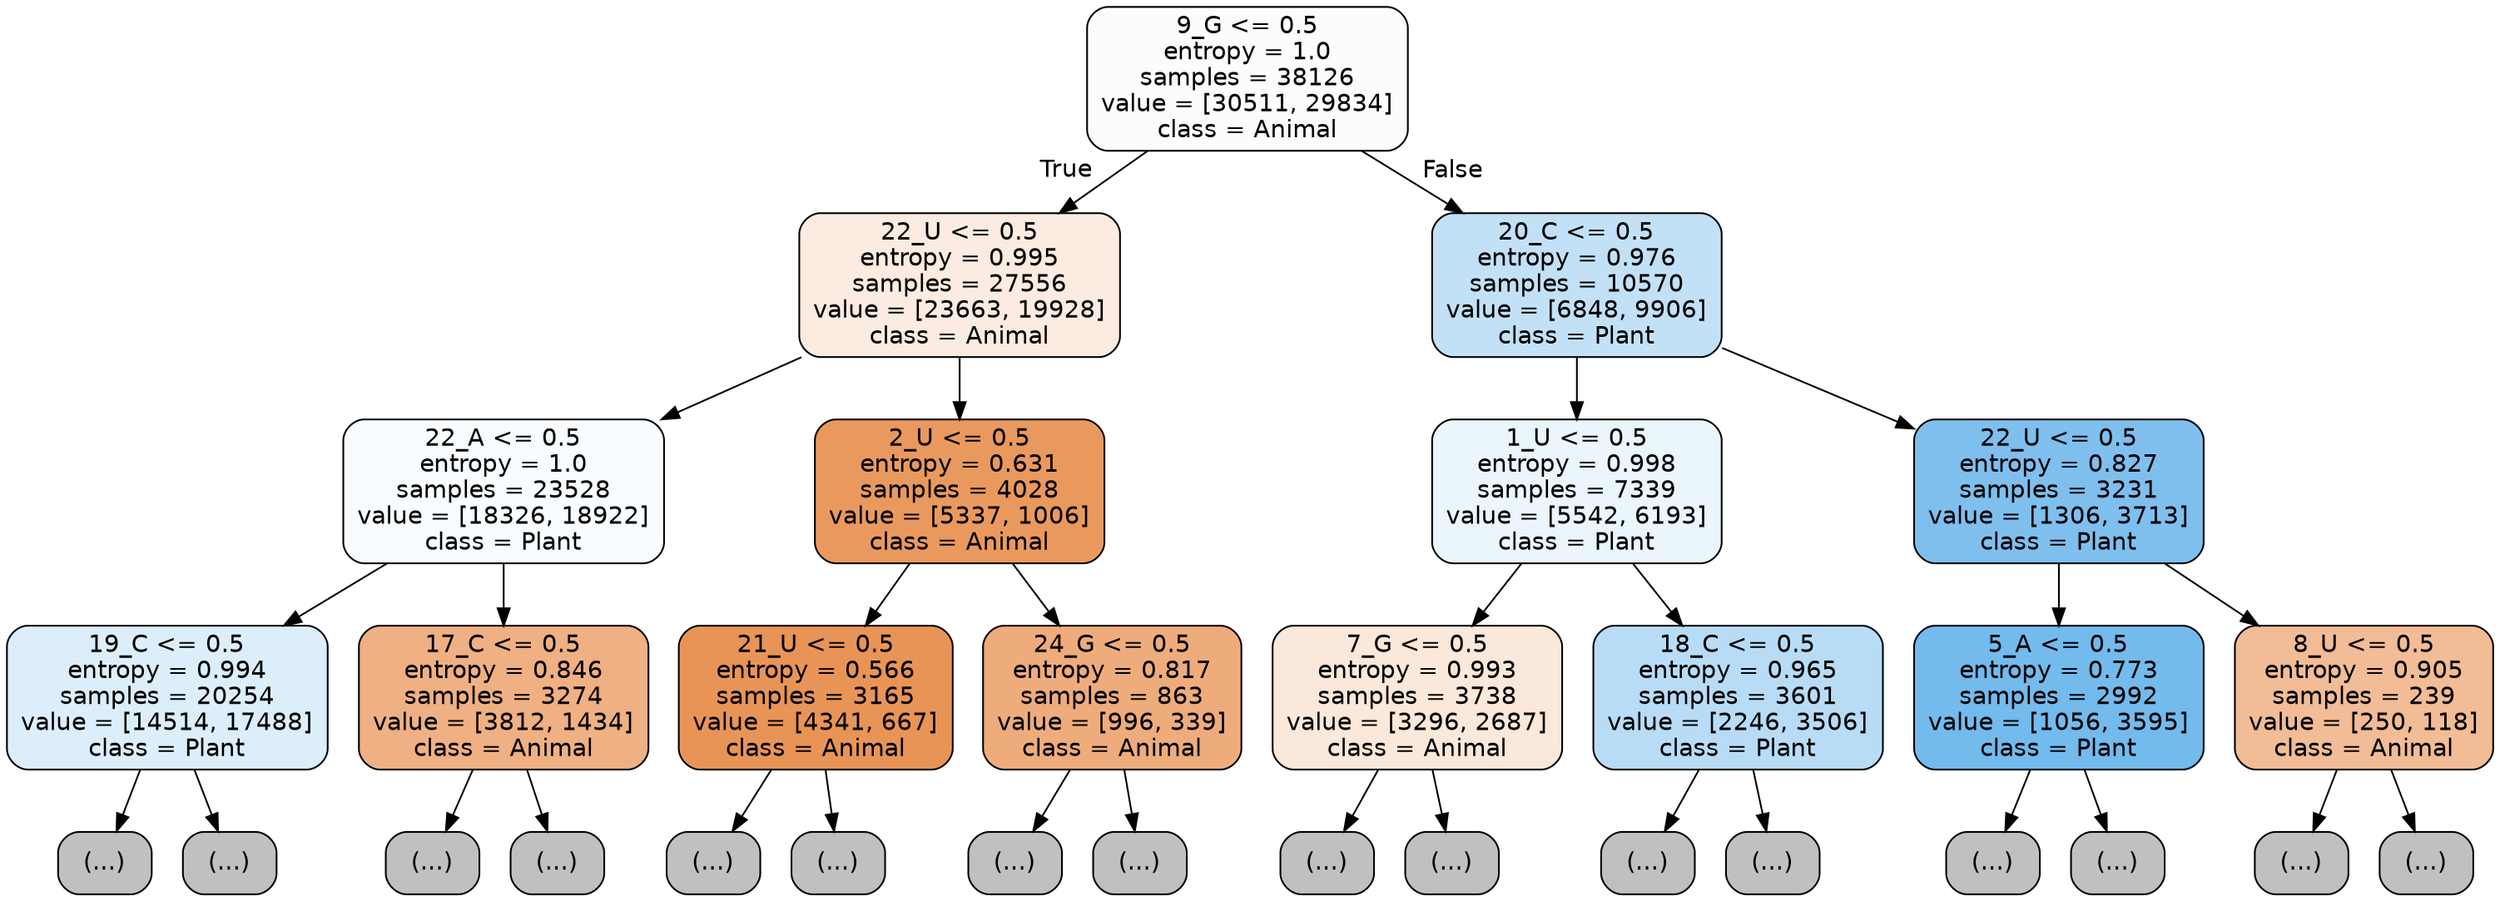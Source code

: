 digraph Tree {
node [shape=box, style="filled, rounded", color="black", fontname="helvetica"] ;
edge [fontname="helvetica"] ;
0 [label="9_G <= 0.5\nentropy = 1.0\nsamples = 38126\nvalue = [30511, 29834]\nclass = Animal", fillcolor="#fefcfb"] ;
1 [label="22_U <= 0.5\nentropy = 0.995\nsamples = 27556\nvalue = [23663, 19928]\nclass = Animal", fillcolor="#fbebe0"] ;
0 -> 1 [labeldistance=2.5, labelangle=45, headlabel="True"] ;
2 [label="22_A <= 0.5\nentropy = 1.0\nsamples = 23528\nvalue = [18326, 18922]\nclass = Plant", fillcolor="#f9fcfe"] ;
1 -> 2 ;
3 [label="19_C <= 0.5\nentropy = 0.994\nsamples = 20254\nvalue = [14514, 17488]\nclass = Plant", fillcolor="#ddeefb"] ;
2 -> 3 ;
4 [label="(...)", fillcolor="#C0C0C0"] ;
3 -> 4 ;
7183 [label="(...)", fillcolor="#C0C0C0"] ;
3 -> 7183 ;
9526 [label="17_C <= 0.5\nentropy = 0.846\nsamples = 3274\nvalue = [3812, 1434]\nclass = Animal", fillcolor="#efb083"] ;
2 -> 9526 ;
9527 [label="(...)", fillcolor="#C0C0C0"] ;
9526 -> 9527 ;
10624 [label="(...)", fillcolor="#C0C0C0"] ;
9526 -> 10624 ;
10929 [label="2_U <= 0.5\nentropy = 0.631\nsamples = 4028\nvalue = [5337, 1006]\nclass = Animal", fillcolor="#ea995e"] ;
1 -> 10929 ;
10930 [label="21_U <= 0.5\nentropy = 0.566\nsamples = 3165\nvalue = [4341, 667]\nclass = Animal", fillcolor="#e99457"] ;
10929 -> 10930 ;
10931 [label="(...)", fillcolor="#C0C0C0"] ;
10930 -> 10931 ;
11736 [label="(...)", fillcolor="#C0C0C0"] ;
10930 -> 11736 ;
12003 [label="24_G <= 0.5\nentropy = 0.817\nsamples = 863\nvalue = [996, 339]\nclass = Animal", fillcolor="#eeac7c"] ;
10929 -> 12003 ;
12004 [label="(...)", fillcolor="#C0C0C0"] ;
12003 -> 12004 ;
12401 [label="(...)", fillcolor="#C0C0C0"] ;
12003 -> 12401 ;
12410 [label="20_C <= 0.5\nentropy = 0.976\nsamples = 10570\nvalue = [6848, 9906]\nclass = Plant", fillcolor="#c2e1f7"] ;
0 -> 12410 [labeldistance=2.5, labelangle=-45, headlabel="False"] ;
12411 [label="1_U <= 0.5\nentropy = 0.998\nsamples = 7339\nvalue = [5542, 6193]\nclass = Plant", fillcolor="#eaf5fc"] ;
12410 -> 12411 ;
12412 [label="7_G <= 0.5\nentropy = 0.993\nsamples = 3738\nvalue = [3296, 2687]\nclass = Animal", fillcolor="#fae8da"] ;
12411 -> 12412 ;
12413 [label="(...)", fillcolor="#C0C0C0"] ;
12412 -> 12413 ;
13856 [label="(...)", fillcolor="#C0C0C0"] ;
12412 -> 13856 ;
14283 [label="18_C <= 0.5\nentropy = 0.965\nsamples = 3601\nvalue = [2246, 3506]\nclass = Plant", fillcolor="#b8dcf6"] ;
12411 -> 14283 ;
14284 [label="(...)", fillcolor="#C0C0C0"] ;
14283 -> 14284 ;
15439 [label="(...)", fillcolor="#C0C0C0"] ;
14283 -> 15439 ;
15772 [label="22_U <= 0.5\nentropy = 0.827\nsamples = 3231\nvalue = [1306, 3713]\nclass = Plant", fillcolor="#7fbfee"] ;
12410 -> 15772 ;
15773 [label="5_A <= 0.5\nentropy = 0.773\nsamples = 2992\nvalue = [1056, 3595]\nclass = Plant", fillcolor="#73baed"] ;
15772 -> 15773 ;
15774 [label="(...)", fillcolor="#C0C0C0"] ;
15773 -> 15774 ;
16475 [label="(...)", fillcolor="#C0C0C0"] ;
15773 -> 16475 ;
16656 [label="8_U <= 0.5\nentropy = 0.905\nsamples = 239\nvalue = [250, 118]\nclass = Animal", fillcolor="#f1bc96"] ;
15772 -> 16656 ;
16657 [label="(...)", fillcolor="#C0C0C0"] ;
16656 -> 16657 ;
16734 [label="(...)", fillcolor="#C0C0C0"] ;
16656 -> 16734 ;
}